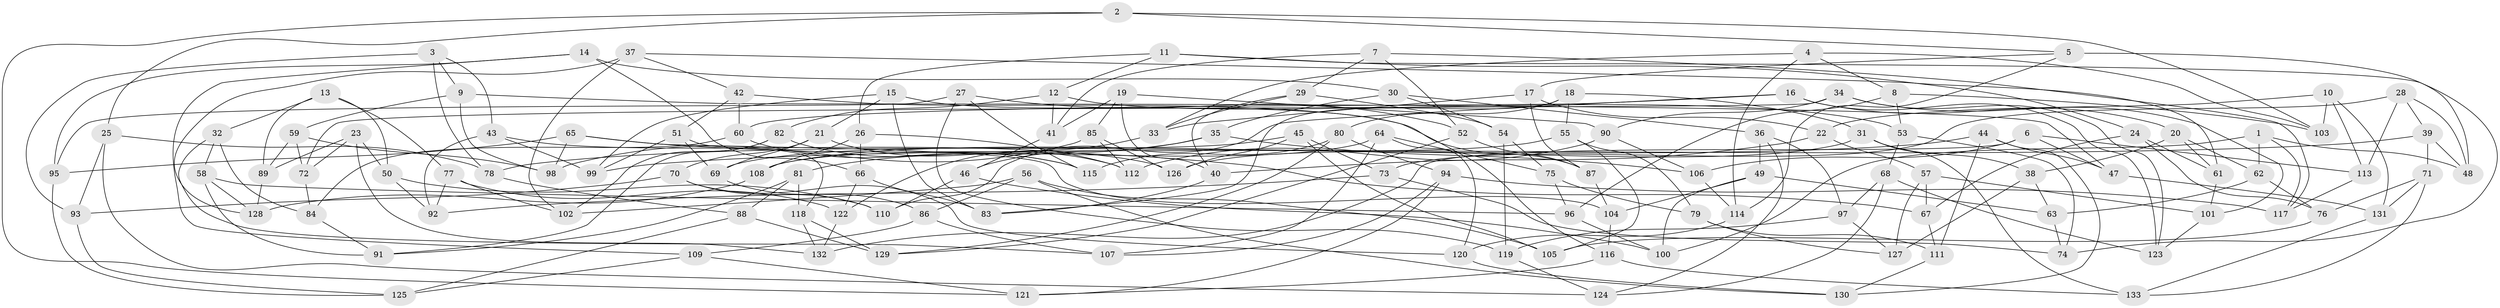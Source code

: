 // Generated by graph-tools (version 1.1) at 2025/50/03/09/25 03:50:57]
// undirected, 133 vertices, 266 edges
graph export_dot {
graph [start="1"]
  node [color=gray90,style=filled];
  1;
  2;
  3;
  4;
  5;
  6;
  7;
  8;
  9;
  10;
  11;
  12;
  13;
  14;
  15;
  16;
  17;
  18;
  19;
  20;
  21;
  22;
  23;
  24;
  25;
  26;
  27;
  28;
  29;
  30;
  31;
  32;
  33;
  34;
  35;
  36;
  37;
  38;
  39;
  40;
  41;
  42;
  43;
  44;
  45;
  46;
  47;
  48;
  49;
  50;
  51;
  52;
  53;
  54;
  55;
  56;
  57;
  58;
  59;
  60;
  61;
  62;
  63;
  64;
  65;
  66;
  67;
  68;
  69;
  70;
  71;
  72;
  73;
  74;
  75;
  76;
  77;
  78;
  79;
  80;
  81;
  82;
  83;
  84;
  85;
  86;
  87;
  88;
  89;
  90;
  91;
  92;
  93;
  94;
  95;
  96;
  97;
  98;
  99;
  100;
  101;
  102;
  103;
  104;
  105;
  106;
  107;
  108;
  109;
  110;
  111;
  112;
  113;
  114;
  115;
  116;
  117;
  118;
  119;
  120;
  121;
  122;
  123;
  124;
  125;
  126;
  127;
  128;
  129;
  130;
  131;
  132;
  133;
  1 -- 117;
  1 -- 62;
  1 -- 100;
  1 -- 48;
  2 -- 25;
  2 -- 103;
  2 -- 121;
  2 -- 5;
  3 -- 78;
  3 -- 9;
  3 -- 93;
  3 -- 43;
  4 -- 114;
  4 -- 103;
  4 -- 33;
  4 -- 8;
  5 -- 114;
  5 -- 48;
  5 -- 17;
  6 -- 47;
  6 -- 132;
  6 -- 106;
  6 -- 113;
  7 -- 41;
  7 -- 52;
  7 -- 117;
  7 -- 29;
  8 -- 53;
  8 -- 103;
  8 -- 96;
  9 -- 47;
  9 -- 98;
  9 -- 59;
  10 -- 103;
  10 -- 22;
  10 -- 131;
  10 -- 113;
  11 -- 12;
  11 -- 26;
  11 -- 24;
  11 -- 74;
  12 -- 41;
  12 -- 82;
  12 -- 53;
  13 -- 77;
  13 -- 50;
  13 -- 32;
  13 -- 89;
  14 -- 95;
  14 -- 66;
  14 -- 30;
  14 -- 109;
  15 -- 21;
  15 -- 83;
  15 -- 116;
  15 -- 99;
  16 -- 123;
  16 -- 60;
  16 -- 110;
  16 -- 20;
  17 -- 22;
  17 -- 87;
  17 -- 33;
  18 -- 83;
  18 -- 80;
  18 -- 31;
  18 -- 55;
  19 -- 41;
  19 -- 90;
  19 -- 40;
  19 -- 85;
  20 -- 38;
  20 -- 62;
  20 -- 61;
  21 -- 112;
  21 -- 69;
  21 -- 70;
  22 -- 40;
  22 -- 57;
  23 -- 50;
  23 -- 72;
  23 -- 89;
  23 -- 132;
  24 -- 67;
  24 -- 61;
  24 -- 76;
  25 -- 78;
  25 -- 93;
  25 -- 124;
  26 -- 108;
  26 -- 112;
  26 -- 66;
  27 -- 95;
  27 -- 119;
  27 -- 115;
  27 -- 52;
  28 -- 39;
  28 -- 48;
  28 -- 113;
  28 -- 73;
  29 -- 54;
  29 -- 40;
  29 -- 33;
  30 -- 54;
  30 -- 36;
  30 -- 35;
  31 -- 38;
  31 -- 133;
  31 -- 126;
  32 -- 107;
  32 -- 84;
  32 -- 58;
  33 -- 122;
  34 -- 72;
  34 -- 90;
  34 -- 123;
  34 -- 101;
  35 -- 46;
  35 -- 106;
  35 -- 81;
  36 -- 97;
  36 -- 124;
  36 -- 49;
  37 -- 128;
  37 -- 102;
  37 -- 61;
  37 -- 42;
  38 -- 63;
  38 -- 127;
  39 -- 71;
  39 -- 48;
  39 -- 99;
  40 -- 83;
  41 -- 46;
  42 -- 87;
  42 -- 60;
  42 -- 51;
  43 -- 92;
  43 -- 126;
  43 -- 99;
  44 -- 78;
  44 -- 47;
  44 -- 130;
  44 -- 111;
  45 -- 126;
  45 -- 69;
  45 -- 73;
  45 -- 105;
  46 -- 100;
  46 -- 110;
  47 -- 131;
  49 -- 104;
  49 -- 63;
  49 -- 100;
  50 -- 92;
  50 -- 110;
  51 -- 69;
  51 -- 118;
  51 -- 99;
  52 -- 129;
  52 -- 87;
  53 -- 68;
  53 -- 74;
  54 -- 119;
  54 -- 75;
  55 -- 108;
  55 -- 105;
  55 -- 79;
  56 -- 86;
  56 -- 130;
  56 -- 105;
  56 -- 102;
  57 -- 127;
  57 -- 101;
  57 -- 67;
  58 -- 128;
  58 -- 96;
  58 -- 91;
  59 -- 72;
  59 -- 98;
  59 -- 89;
  60 -- 84;
  60 -- 115;
  61 -- 101;
  62 -- 63;
  62 -- 76;
  63 -- 74;
  64 -- 120;
  64 -- 108;
  64 -- 107;
  64 -- 75;
  65 -- 67;
  65 -- 98;
  65 -- 95;
  65 -- 104;
  66 -- 122;
  66 -- 83;
  67 -- 111;
  68 -- 97;
  68 -- 124;
  68 -- 123;
  69 -- 86;
  70 -- 120;
  70 -- 110;
  70 -- 93;
  71 -- 131;
  71 -- 133;
  71 -- 76;
  72 -- 84;
  73 -- 92;
  73 -- 74;
  75 -- 79;
  75 -- 96;
  76 -- 105;
  77 -- 122;
  77 -- 92;
  77 -- 102;
  78 -- 88;
  79 -- 127;
  79 -- 111;
  80 -- 129;
  80 -- 115;
  80 -- 94;
  81 -- 91;
  81 -- 118;
  81 -- 88;
  82 -- 102;
  82 -- 115;
  82 -- 91;
  84 -- 91;
  85 -- 98;
  85 -- 112;
  85 -- 126;
  86 -- 107;
  86 -- 109;
  87 -- 104;
  88 -- 125;
  88 -- 129;
  89 -- 128;
  90 -- 112;
  90 -- 106;
  93 -- 125;
  94 -- 107;
  94 -- 121;
  94 -- 117;
  95 -- 125;
  96 -- 100;
  97 -- 127;
  97 -- 119;
  101 -- 123;
  104 -- 116;
  106 -- 114;
  108 -- 128;
  109 -- 121;
  109 -- 125;
  111 -- 130;
  113 -- 117;
  114 -- 120;
  116 -- 121;
  116 -- 133;
  118 -- 129;
  118 -- 132;
  119 -- 124;
  120 -- 130;
  122 -- 132;
  131 -- 133;
}

